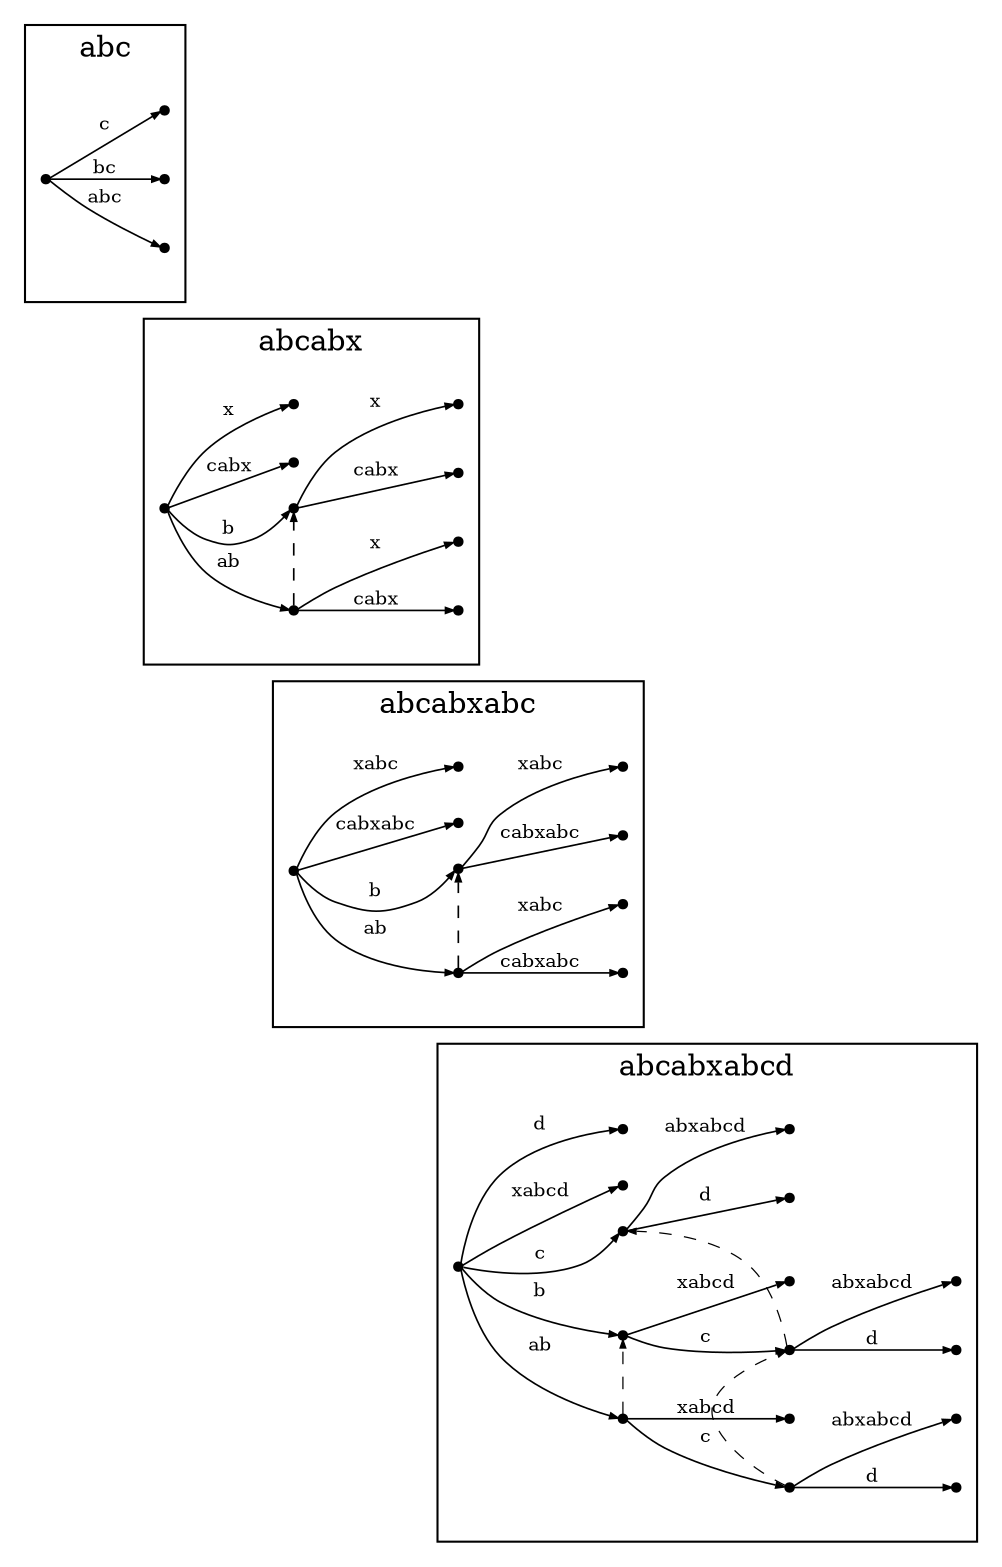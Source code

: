 digraph {
	rankdir="LR";  // horizontal layout
    node [label="" size="0.001" shape="circle" height="0.05" fillcolor="black" style="filled"]
    edge [fontsize="9" arrowsize="0.4" len="1.0" penwidth="0.8"]


    subgraph cluster_0 {
        label = "abc"
        0

        r0 -> r0a [label="abc"]
        r0 -> r0b [label="bc"]
        r0 -> r0c [label="c"]
    }

    subgraph cluster_1 {
        label = "abcabx"
        1

        r1 -> r1a [label="ab"]
        r1a -> r1ac [label="cabx"]
        r1a -> r1ax [label="x"]

        r1 -> r1b [label="b"]
        r1b -> r1bc [label="cabx"]
        r1b -> r1bx [label="x"]

        r1 -> r1c [label="cabx"]
        r1 -> r1x [label="x"]

        r1a -> r1b [style="dashed" constraint=false]
    }


    subgraph cluster_2 {
        label = "abcabxabc"
        2

        r2 -> r2a [label="ab"]
        r2a -> r2ac [label="cabxabc"]
        r2a -> r2ax [label="xabc"]

        r2 -> r2b [label="b"]
        r2b -> r2bc [label="cabxabc"]
        r2b -> r2bx [label="xabc"]

        r2 -> r2c [label="cabxabc"]
        r2 -> r2x [label="xabc"]

        r2a -> r2b [style="dashed" constraint=false]
    }

    subgraph cluster_3 {
        label = "abcabxabcd"
        3

        r3 -> r3a [label="ab"]
        r3a -> r3ac [label="c"]
        r3a -> r3ax [label="xabcd"]

        r3ac -> r3acd [label="d"]
        r3ac -> r3aca [label="abxabcd"]

        r3 -> r3b [label="b"]
        r3b -> r3bc [label="c"]
        r3b -> r3bx [label="xabcd"]

        r3bc -> r3bcd [label="d"]
        r3bc -> r3bca [label="abxabcd"]

        r3 -> r3c [label="c"]
        r3c -> r3cd [label="d"]
        r3c -> r3ca [label="abxabcd"]

        r3 -> r3x [label="xabcd"]
        r3 -> r3d [label="d"]

        r3a -> r3b [style="dashed" constraint=false penwidth="0.6"]
        r3ac -> r3bc [style="dashed" constraint=false penwidth="0.6"]
        r3bc -> r3c [style="dashed" constraint=false penwidth="0.6"]
    }

    0 -> 1 -> 2 -> 3 [style="invis"]
    0, 1, 2, 3 [style="invis"]

}
